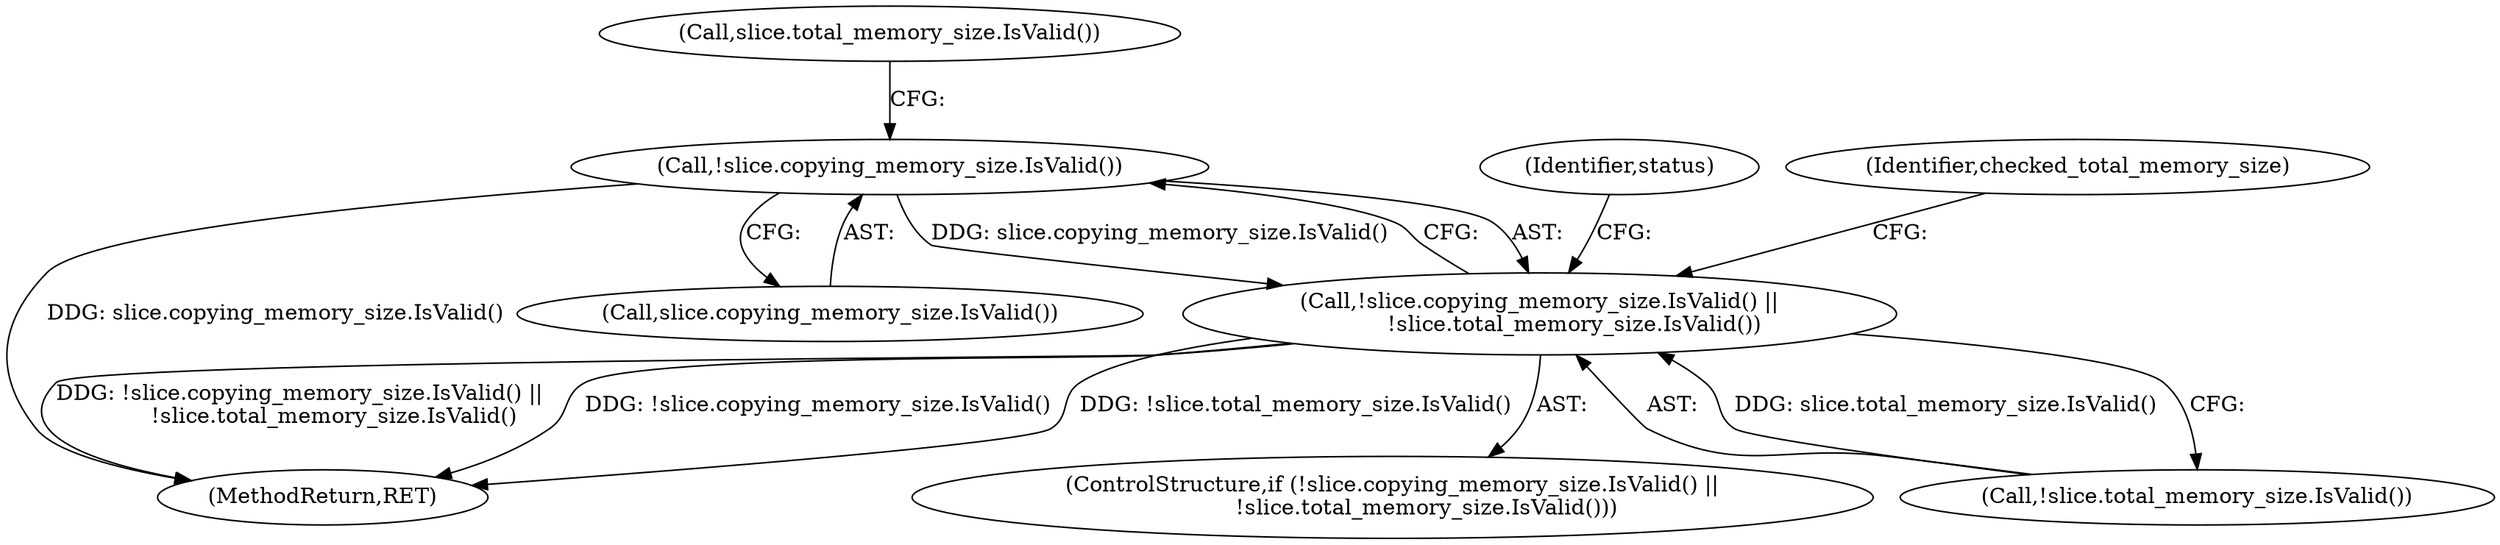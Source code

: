 digraph "0_Chrome_11bd4bc92f3fe704631e3e6ad1dd1a4351641f7c@API" {
"1000303" [label="(Call,!slice.copying_memory_size.IsValid())"];
"1000302" [label="(Call,!slice.copying_memory_size.IsValid() ||\n          !slice.total_memory_size.IsValid())"];
"1000302" [label="(Call,!slice.copying_memory_size.IsValid() ||\n          !slice.total_memory_size.IsValid())"];
"1000464" [label="(MethodReturn,RET)"];
"1000313" [label="(Identifier,checked_total_memory_size)"];
"1000306" [label="(Call,slice.total_memory_size.IsValid())"];
"1000303" [label="(Call,!slice.copying_memory_size.IsValid())"];
"1000304" [label="(Call,slice.copying_memory_size.IsValid())"];
"1000301" [label="(ControlStructure,if (!slice.copying_memory_size.IsValid() ||\n          !slice.total_memory_size.IsValid()))"];
"1000305" [label="(Call,!slice.total_memory_size.IsValid())"];
"1000309" [label="(Identifier,status)"];
"1000303" -> "1000302"  [label="AST: "];
"1000303" -> "1000304"  [label="CFG: "];
"1000304" -> "1000303"  [label="AST: "];
"1000306" -> "1000303"  [label="CFG: "];
"1000302" -> "1000303"  [label="CFG: "];
"1000303" -> "1000464"  [label="DDG: slice.copying_memory_size.IsValid()"];
"1000303" -> "1000302"  [label="DDG: slice.copying_memory_size.IsValid()"];
"1000302" -> "1000301"  [label="AST: "];
"1000302" -> "1000305"  [label="CFG: "];
"1000305" -> "1000302"  [label="AST: "];
"1000309" -> "1000302"  [label="CFG: "];
"1000313" -> "1000302"  [label="CFG: "];
"1000302" -> "1000464"  [label="DDG: !slice.copying_memory_size.IsValid()"];
"1000302" -> "1000464"  [label="DDG: !slice.total_memory_size.IsValid()"];
"1000302" -> "1000464"  [label="DDG: !slice.copying_memory_size.IsValid() ||\n          !slice.total_memory_size.IsValid()"];
"1000305" -> "1000302"  [label="DDG: slice.total_memory_size.IsValid()"];
}
